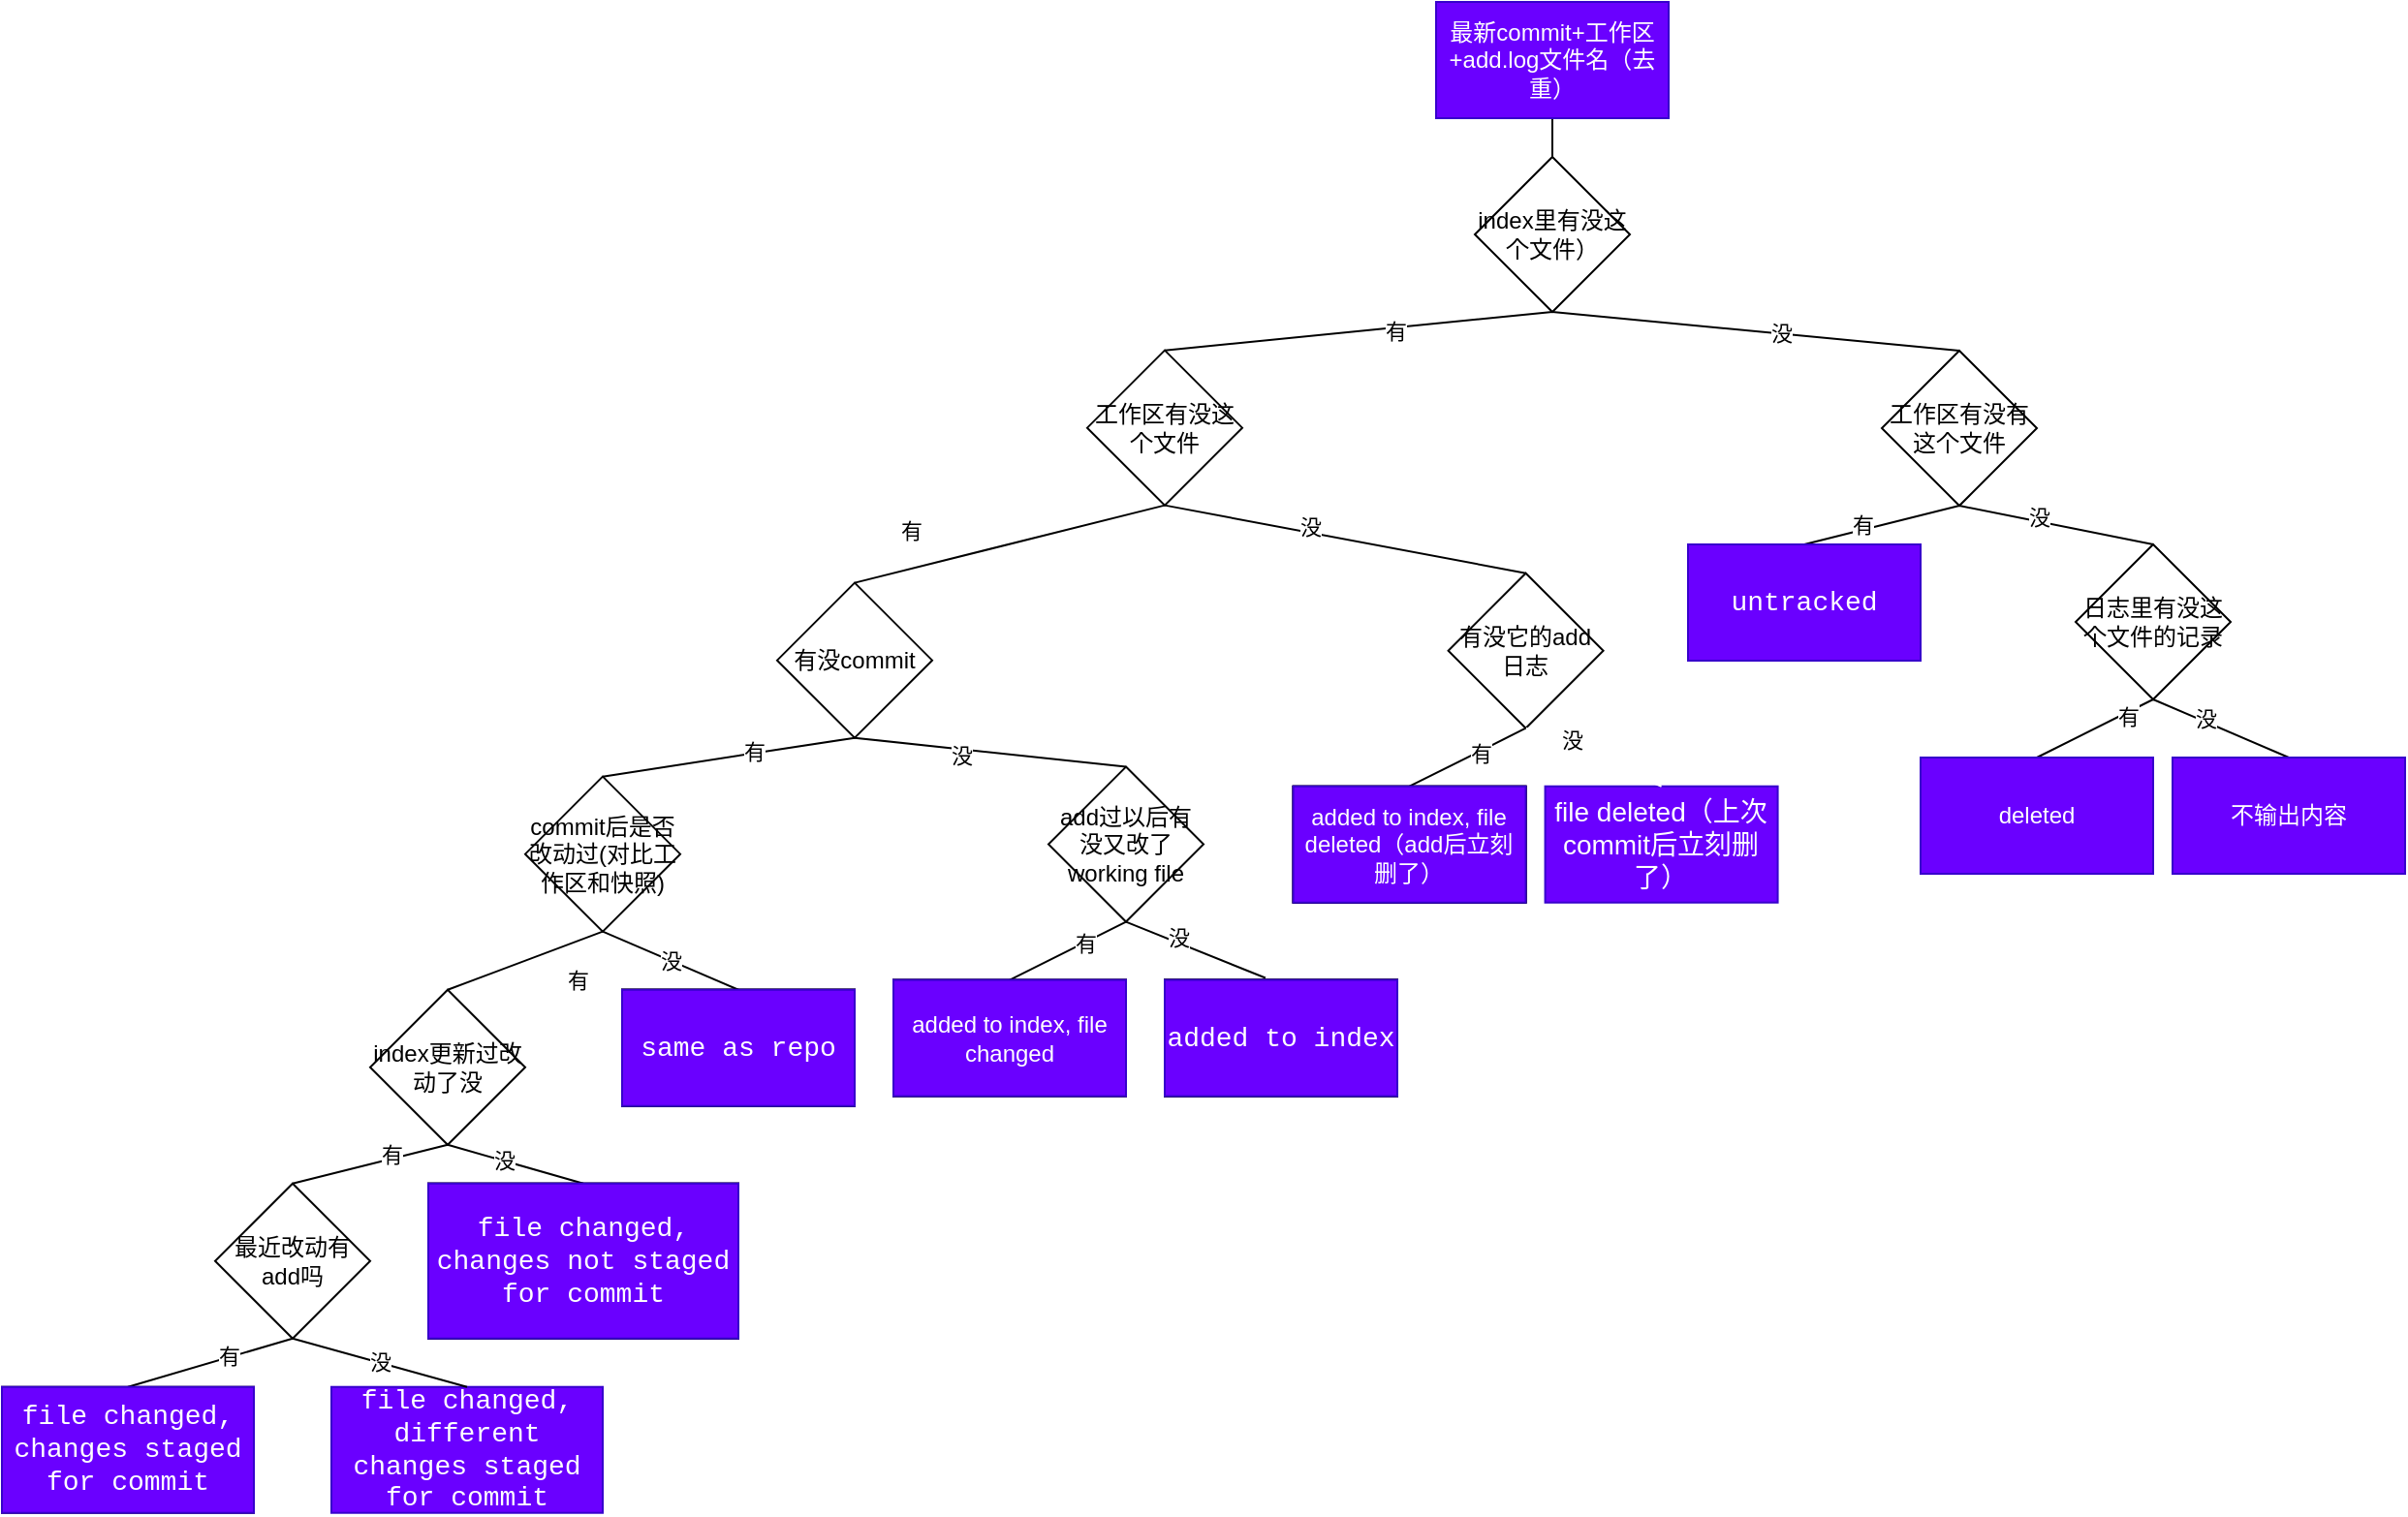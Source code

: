 <mxfile>
    <diagram id="s61S6bFw20cqYgtlLcB9" name="第 1 页">
        <mxGraphModel dx="2884" dy="917" grid="1" gridSize="10" guides="1" tooltips="1" connect="1" arrows="1" fold="1" page="1" pageScale="1" pageWidth="827" pageHeight="1169" math="0" shadow="0">
            <root>
                <mxCell id="0"/>
                <mxCell id="1" parent="0"/>
                <mxCell id="_C6vmUOKcX1XVLMZfnyP-1" value="最新commit+工作区+add.log文件名（去重）" style="rounded=0;whiteSpace=wrap;html=1;labelBackgroundColor=none;" parent="1" vertex="1">
                    <mxGeometry x="340" y="170" width="120" height="60" as="geometry"/>
                </mxCell>
                <mxCell id="_C6vmUOKcX1XVLMZfnyP-2" value="index里有没这个文件）" style="rhombus;whiteSpace=wrap;html=1;" parent="1" vertex="1">
                    <mxGeometry x="360" y="250" width="80" height="80" as="geometry"/>
                </mxCell>
                <mxCell id="_C6vmUOKcX1XVLMZfnyP-3" value="有没commit" style="rhombus;whiteSpace=wrap;html=1;" parent="1" vertex="1">
                    <mxGeometry y="469.82" width="80" height="80" as="geometry"/>
                </mxCell>
                <mxCell id="_C6vmUOKcX1XVLMZfnyP-4" value="&lt;font face=&quot;SFMono-Regular, Menlo, Monaco, Consolas, Liberation Mono, Courier New, monospace&quot; color=&quot;#212529&quot;&gt;&lt;span style=&quot;font-size: 14px;&quot;&gt;untracked&lt;/span&gt;&lt;/font&gt;" style="rounded=0;whiteSpace=wrap;html=1;" parent="1" vertex="1">
                    <mxGeometry x="470" y="450" width="120" height="60" as="geometry"/>
                </mxCell>
                <mxCell id="_C6vmUOKcX1XVLMZfnyP-8" value="&lt;span style=&quot;color: rgb(33, 37, 41); font-family: SFMono-Regular, Menlo, Monaco, Consolas, &amp;quot;Liberation Mono&amp;quot;, &amp;quot;Courier New&amp;quot;, monospace; font-size: 14px;&quot;&gt;added to index&lt;/span&gt;" style="rounded=0;whiteSpace=wrap;html=1;" parent="1" vertex="1">
                    <mxGeometry x="200" y="674.78" width="120" height="60" as="geometry"/>
                </mxCell>
                <mxCell id="_C6vmUOKcX1XVLMZfnyP-9" value="commit后是否改动过(对比工作区和快照)" style="rhombus;whiteSpace=wrap;html=1;" parent="1" vertex="1">
                    <mxGeometry x="-130" y="569.82" width="80" height="80" as="geometry"/>
                </mxCell>
                <mxCell id="_C6vmUOKcX1XVLMZfnyP-11" value="&lt;span style=&quot;color: rgb(33, 37, 41); font-family: SFMono-Regular, Menlo, Monaco, Consolas, &amp;quot;Liberation Mono&amp;quot;, &amp;quot;Courier New&amp;quot;, monospace; font-size: 14px;&quot;&gt;same as repo&lt;/span&gt;" style="rounded=0;whiteSpace=wrap;html=1;" parent="1" vertex="1">
                    <mxGeometry x="-80" y="679.86" width="120" height="60" as="geometry"/>
                </mxCell>
                <mxCell id="_C6vmUOKcX1XVLMZfnyP-16" value="" style="endArrow=none;html=1;rounded=0;entryX=0.5;entryY=1;entryDx=0;entryDy=0;exitX=0.5;exitY=0;exitDx=0;exitDy=0;" parent="1" source="_C6vmUOKcX1XVLMZfnyP-2" target="_C6vmUOKcX1XVLMZfnyP-1" edge="1">
                    <mxGeometry width="50" height="50" relative="1" as="geometry">
                        <mxPoint x="340" y="530" as="sourcePoint"/>
                        <mxPoint x="390" y="480" as="targetPoint"/>
                    </mxGeometry>
                </mxCell>
                <mxCell id="_C6vmUOKcX1XVLMZfnyP-17" value="" style="endArrow=none;html=1;rounded=0;exitX=0.5;exitY=1;exitDx=0;exitDy=0;entryX=0.5;entryY=0;entryDx=0;entryDy=0;" parent="1" source="_C6vmUOKcX1XVLMZfnyP-3" target="_C6vmUOKcX1XVLMZfnyP-9" edge="1">
                    <mxGeometry width="50" height="50" relative="1" as="geometry">
                        <mxPoint x="70" y="549.82" as="sourcePoint"/>
                        <mxPoint x="14" y="794.74" as="targetPoint"/>
                    </mxGeometry>
                </mxCell>
                <mxCell id="_C6vmUOKcX1XVLMZfnyP-53" value="有" style="edgeLabel;html=1;align=center;verticalAlign=middle;resizable=0;points=[];" parent="_C6vmUOKcX1XVLMZfnyP-17" vertex="1" connectable="0">
                    <mxGeometry x="-0.192" y="-1" relative="1" as="geometry">
                        <mxPoint as="offset"/>
                    </mxGeometry>
                </mxCell>
                <mxCell id="_C6vmUOKcX1XVLMZfnyP-20" value="index更新过改动了没" style="rhombus;whiteSpace=wrap;html=1;" parent="1" vertex="1">
                    <mxGeometry x="-210" y="679.86" width="80" height="80" as="geometry"/>
                </mxCell>
                <mxCell id="_C6vmUOKcX1XVLMZfnyP-22" value="&lt;span style=&quot;font-family: SFMono-Regular, Menlo, Monaco, Consolas, &amp;quot;Liberation Mono&amp;quot;, &amp;quot;Courier New&amp;quot;, monospace; font-size: 14px;&quot;&gt;file changed, changes not staged for commit&lt;/span&gt;" style="rounded=0;whiteSpace=wrap;html=1;fontColor=#FFFFFF;" parent="1" vertex="1">
                    <mxGeometry x="-180" y="779.86" width="160" height="80" as="geometry"/>
                </mxCell>
                <mxCell id="_C6vmUOKcX1XVLMZfnyP-26" value="最近改动有add吗" style="rhombus;whiteSpace=wrap;html=1;" parent="1" vertex="1">
                    <mxGeometry x="-290" y="779.86" width="80" height="80" as="geometry"/>
                </mxCell>
                <mxCell id="_C6vmUOKcX1XVLMZfnyP-27" value="&lt;span style=&quot;font-family: SFMono-Regular, Menlo, Monaco, Consolas, &amp;quot;Liberation Mono&amp;quot;, &amp;quot;Courier New&amp;quot;, monospace; font-size: 14px;&quot;&gt;file changed, changes staged for commit&lt;/span&gt;" style="rounded=0;whiteSpace=wrap;html=1;fontColor=#FFFFFF;" parent="1" vertex="1">
                    <mxGeometry x="-400" y="884.86" width="130" height="65" as="geometry"/>
                </mxCell>
                <mxCell id="_C6vmUOKcX1XVLMZfnyP-28" value="&lt;span style=&quot;font-family: SFMono-Regular, Menlo, Monaco, Consolas, &amp;quot;Liberation Mono&amp;quot;, &amp;quot;Courier New&amp;quot;, monospace; font-size: 14px; background-color: initial;&quot;&gt;file changed, different changes staged for commit&lt;/span&gt;" style="rounded=0;whiteSpace=wrap;html=1;fillColor=#6a00ff;strokeColor=#3700CC;fontColor=#ffffff;" parent="1" vertex="1">
                    <mxGeometry x="-230" y="884.86" width="140" height="65" as="geometry"/>
                </mxCell>
                <mxCell id="_C6vmUOKcX1XVLMZfnyP-31" value="工作区有没这个文件" style="rhombus;whiteSpace=wrap;html=1;" parent="1" vertex="1">
                    <mxGeometry x="160" y="349.82" width="80" height="80" as="geometry"/>
                </mxCell>
                <mxCell id="_C6vmUOKcX1XVLMZfnyP-32" value="&lt;span style=&quot;font-size: 14px&quot;&gt;&lt;font color=&quot;#ffffff&quot;&gt;file deleted（上次commit后立刻删了）&lt;/font&gt;&lt;/span&gt;" style="rounded=0;whiteSpace=wrap;html=1;fillColor=#6a00ff;fontColor=#ffffff;strokeColor=#3700CC;" parent="1" vertex="1">
                    <mxGeometry x="396.29" y="574.86" width="120" height="60" as="geometry"/>
                </mxCell>
                <mxCell id="_C6vmUOKcX1XVLMZfnyP-35" value="" style="endArrow=none;html=1;rounded=0;exitX=0.5;exitY=1;exitDx=0;exitDy=0;entryX=0.5;entryY=0;entryDx=0;entryDy=0;" parent="1" source="_C6vmUOKcX1XVLMZfnyP-31" target="_C6vmUOKcX1XVLMZfnyP-3" edge="1">
                    <mxGeometry width="50" height="50" relative="1" as="geometry">
                        <mxPoint x="420" y="609.82" as="sourcePoint"/>
                        <mxPoint x="470" y="559.82" as="targetPoint"/>
                    </mxGeometry>
                </mxCell>
                <mxCell id="_C6vmUOKcX1XVLMZfnyP-50" value="有" style="edgeLabel;html=1;align=center;verticalAlign=middle;resizable=0;points=[];" parent="_C6vmUOKcX1XVLMZfnyP-35" vertex="1" connectable="0">
                    <mxGeometry x="0.497" y="-3" relative="1" as="geometry">
                        <mxPoint x="-11" y="-14" as="offset"/>
                    </mxGeometry>
                </mxCell>
                <mxCell id="_C6vmUOKcX1XVLMZfnyP-37" value="deleted" style="rounded=0;whiteSpace=wrap;html=1;" parent="1" vertex="1">
                    <mxGeometry x="590" y="560" width="120" height="60" as="geometry"/>
                </mxCell>
                <mxCell id="_C6vmUOKcX1XVLMZfnyP-38" value="&lt;span style=&quot;&quot;&gt;工作区有没有这个文件&lt;/span&gt;" style="rhombus;whiteSpace=wrap;html=1;" parent="1" vertex="1">
                    <mxGeometry x="570" y="350" width="80" height="80" as="geometry"/>
                </mxCell>
                <mxCell id="_C6vmUOKcX1XVLMZfnyP-48" value="" style="endArrow=none;html=1;rounded=0;entryX=0.5;entryY=1;entryDx=0;entryDy=0;exitX=0.5;exitY=0;exitDx=0;exitDy=0;" parent="1" source="_C6vmUOKcX1XVLMZfnyP-60" target="_C6vmUOKcX1XVLMZfnyP-31" edge="1">
                    <mxGeometry width="50" height="50" relative="1" as="geometry">
                        <mxPoint x="170" y="624.82" as="sourcePoint"/>
                        <mxPoint x="180" y="429.82" as="targetPoint"/>
                    </mxGeometry>
                </mxCell>
                <mxCell id="_C6vmUOKcX1XVLMZfnyP-49" value="没" style="edgeLabel;html=1;align=center;verticalAlign=middle;resizable=0;points=[];" parent="_C6vmUOKcX1XVLMZfnyP-48" vertex="1" connectable="0">
                    <mxGeometry x="0.203" y="-3" relative="1" as="geometry">
                        <mxPoint as="offset"/>
                    </mxGeometry>
                </mxCell>
                <mxCell id="_C6vmUOKcX1XVLMZfnyP-51" value="added to index, file changed" style="rounded=0;whiteSpace=wrap;html=1;" parent="1" vertex="1">
                    <mxGeometry x="60" y="674.78" width="120" height="60" as="geometry"/>
                </mxCell>
                <mxCell id="_C6vmUOKcX1XVLMZfnyP-52" value="add过以后有没又改了working file" style="rhombus;whiteSpace=wrap;html=1;" parent="1" vertex="1">
                    <mxGeometry x="140" y="564.78" width="80" height="80" as="geometry"/>
                </mxCell>
                <mxCell id="_C6vmUOKcX1XVLMZfnyP-54" value="" style="endArrow=none;html=1;rounded=0;entryX=0.5;entryY=0;entryDx=0;entryDy=0;exitX=0.5;exitY=1;exitDx=0;exitDy=0;" parent="1" source="_C6vmUOKcX1XVLMZfnyP-3" target="_C6vmUOKcX1XVLMZfnyP-52" edge="1">
                    <mxGeometry width="50" height="50" relative="1" as="geometry">
                        <mxPoint x="70" y="549.82" as="sourcePoint"/>
                        <mxPoint x="230" y="579.78" as="targetPoint"/>
                    </mxGeometry>
                </mxCell>
                <mxCell id="_C6vmUOKcX1XVLMZfnyP-55" value="没" style="edgeLabel;html=1;align=center;verticalAlign=middle;resizable=0;points=[];" parent="_C6vmUOKcX1XVLMZfnyP-54" vertex="1" connectable="0">
                    <mxGeometry x="-0.22" y="-3" relative="1" as="geometry">
                        <mxPoint as="offset"/>
                    </mxGeometry>
                </mxCell>
                <mxCell id="_C6vmUOKcX1XVLMZfnyP-56" value="" style="endArrow=none;html=1;rounded=0;exitX=0.433;exitY=-0.017;exitDx=0;exitDy=0;exitPerimeter=0;entryX=0.5;entryY=1;entryDx=0;entryDy=0;" parent="1" source="_C6vmUOKcX1XVLMZfnyP-8" target="_C6vmUOKcX1XVLMZfnyP-52" edge="1">
                    <mxGeometry width="50" height="50" relative="1" as="geometry">
                        <mxPoint x="400" y="759.78" as="sourcePoint"/>
                        <mxPoint x="450" y="709.78" as="targetPoint"/>
                    </mxGeometry>
                </mxCell>
                <mxCell id="_C6vmUOKcX1XVLMZfnyP-57" value="没" style="edgeLabel;html=1;align=center;verticalAlign=middle;resizable=0;points=[];" parent="_C6vmUOKcX1XVLMZfnyP-56" vertex="1" connectable="0">
                    <mxGeometry x="0.29" y="-2" relative="1" as="geometry">
                        <mxPoint as="offset"/>
                    </mxGeometry>
                </mxCell>
                <mxCell id="_C6vmUOKcX1XVLMZfnyP-58" value="" style="endArrow=none;html=1;rounded=0;exitX=0.5;exitY=0;exitDx=0;exitDy=0;entryX=0.5;entryY=1;entryDx=0;entryDy=0;" parent="1" source="_C6vmUOKcX1XVLMZfnyP-51" target="_C6vmUOKcX1XVLMZfnyP-52" edge="1">
                    <mxGeometry width="50" height="50" relative="1" as="geometry">
                        <mxPoint x="440" y="709.78" as="sourcePoint"/>
                        <mxPoint x="490" y="659.78" as="targetPoint"/>
                    </mxGeometry>
                </mxCell>
                <mxCell id="_C6vmUOKcX1XVLMZfnyP-59" value="有" style="edgeLabel;html=1;align=center;verticalAlign=middle;resizable=0;points=[];" parent="_C6vmUOKcX1XVLMZfnyP-58" vertex="1" connectable="0">
                    <mxGeometry x="0.276" relative="1" as="geometry">
                        <mxPoint as="offset"/>
                    </mxGeometry>
                </mxCell>
                <mxCell id="_C6vmUOKcX1XVLMZfnyP-60" value="有没它的add日志" style="rhombus;whiteSpace=wrap;html=1;" parent="1" vertex="1">
                    <mxGeometry x="346.29" y="464.86" width="80" height="80" as="geometry"/>
                </mxCell>
                <mxCell id="_C6vmUOKcX1XVLMZfnyP-61" value="" style="endArrow=none;html=1;rounded=0;exitX=0.5;exitY=0;exitDx=0;exitDy=0;entryX=0.5;entryY=1;entryDx=0;entryDy=0;" parent="1" source="_C6vmUOKcX1XVLMZfnyP-31" target="_C6vmUOKcX1XVLMZfnyP-2" edge="1">
                    <mxGeometry width="50" height="50" relative="1" as="geometry">
                        <mxPoint x="270" y="360" as="sourcePoint"/>
                        <mxPoint x="330" y="400" as="targetPoint"/>
                    </mxGeometry>
                </mxCell>
                <mxCell id="_C6vmUOKcX1XVLMZfnyP-62" value="有" style="edgeLabel;html=1;align=center;verticalAlign=middle;resizable=0;points=[];" parent="_C6vmUOKcX1XVLMZfnyP-61" vertex="1" connectable="0">
                    <mxGeometry x="0.183" y="-2" relative="1" as="geometry">
                        <mxPoint as="offset"/>
                    </mxGeometry>
                </mxCell>
                <mxCell id="_C6vmUOKcX1XVLMZfnyP-63" value="" style="endArrow=none;html=1;rounded=0;exitX=0.5;exitY=1;exitDx=0;exitDy=0;entryX=0.5;entryY=0;entryDx=0;entryDy=0;" parent="1" source="_C6vmUOKcX1XVLMZfnyP-2" target="_C6vmUOKcX1XVLMZfnyP-38" edge="1">
                    <mxGeometry width="50" height="50" relative="1" as="geometry">
                        <mxPoint x="530" y="400" as="sourcePoint"/>
                        <mxPoint x="580" y="350" as="targetPoint"/>
                    </mxGeometry>
                </mxCell>
                <mxCell id="_C6vmUOKcX1XVLMZfnyP-64" value="没" style="edgeLabel;html=1;align=center;verticalAlign=middle;resizable=0;points=[];" parent="_C6vmUOKcX1XVLMZfnyP-63" vertex="1" connectable="0">
                    <mxGeometry x="0.125" relative="1" as="geometry">
                        <mxPoint as="offset"/>
                    </mxGeometry>
                </mxCell>
                <mxCell id="_C6vmUOKcX1XVLMZfnyP-67" value="" style="endArrow=none;html=1;rounded=0;entryX=0.5;entryY=1;entryDx=0;entryDy=0;exitX=0.5;exitY=0;exitDx=0;exitDy=0;" parent="1" source="_C6vmUOKcX1XVLMZfnyP-4" target="_C6vmUOKcX1XVLMZfnyP-38" edge="1">
                    <mxGeometry width="50" height="50" relative="1" as="geometry">
                        <mxPoint x="230" y="610" as="sourcePoint"/>
                        <mxPoint x="280" y="560" as="targetPoint"/>
                    </mxGeometry>
                </mxCell>
                <mxCell id="_C6vmUOKcX1XVLMZfnyP-77" value="有" style="edgeLabel;html=1;align=center;verticalAlign=middle;resizable=0;points=[];" parent="_C6vmUOKcX1XVLMZfnyP-67" vertex="1" connectable="0">
                    <mxGeometry x="-0.251" y="3" relative="1" as="geometry">
                        <mxPoint as="offset"/>
                    </mxGeometry>
                </mxCell>
                <mxCell id="_C6vmUOKcX1XVLMZfnyP-68" value="" style="endArrow=none;html=1;rounded=0;entryX=0.5;entryY=1;entryDx=0;entryDy=0;exitX=0.5;exitY=0;exitDx=0;exitDy=0;fillColor=#6a00ff;strokeColor=#FFFFFF;" parent="1" source="_C6vmUOKcX1XVLMZfnyP-32" target="_C6vmUOKcX1XVLMZfnyP-60" edge="1">
                    <mxGeometry width="50" height="50" relative="1" as="geometry">
                        <mxPoint x="256.29" y="679.86" as="sourcePoint"/>
                        <mxPoint x="306.29" y="629.86" as="targetPoint"/>
                    </mxGeometry>
                </mxCell>
                <mxCell id="_C6vmUOKcX1XVLMZfnyP-69" value="没" style="edgeLabel;html=1;align=center;verticalAlign=middle;resizable=0;points=[];" parent="_C6vmUOKcX1XVLMZfnyP-68" vertex="1" connectable="0">
                    <mxGeometry x="0.38" y="-4" relative="1" as="geometry">
                        <mxPoint as="offset"/>
                    </mxGeometry>
                </mxCell>
                <mxCell id="_C6vmUOKcX1XVLMZfnyP-70" value="" style="endArrow=none;html=1;rounded=0;exitX=0.5;exitY=0;exitDx=0;exitDy=0;entryX=0.5;entryY=1;entryDx=0;entryDy=0;" parent="1" source="_C6vmUOKcX1XVLMZfnyP-71" target="_C6vmUOKcX1XVLMZfnyP-60" edge="1">
                    <mxGeometry width="50" height="50" relative="1" as="geometry">
                        <mxPoint x="336.29" y="709.86" as="sourcePoint"/>
                        <mxPoint x="426.29" y="689.86" as="targetPoint"/>
                    </mxGeometry>
                </mxCell>
                <mxCell id="_C6vmUOKcX1XVLMZfnyP-72" value="有" style="edgeLabel;html=1;align=center;verticalAlign=middle;resizable=0;points=[];" parent="_C6vmUOKcX1XVLMZfnyP-70" vertex="1" connectable="0">
                    <mxGeometry x="0.195" y="-1" relative="1" as="geometry">
                        <mxPoint as="offset"/>
                    </mxGeometry>
                </mxCell>
                <mxCell id="_C6vmUOKcX1XVLMZfnyP-71" value="added to index, file deleted（add后立刻删了）" style="rounded=0;whiteSpace=wrap;html=1;" parent="1" vertex="1">
                    <mxGeometry x="266.29" y="574.86" width="120" height="60" as="geometry"/>
                </mxCell>
                <mxCell id="_C6vmUOKcX1XVLMZfnyP-73" value="" style="endArrow=none;html=1;rounded=0;entryX=0.5;entryY=1;entryDx=0;entryDy=0;exitX=0.5;exitY=0;exitDx=0;exitDy=0;" parent="1" source="_C6vmUOKcX1XVLMZfnyP-20" target="_C6vmUOKcX1XVLMZfnyP-9" edge="1">
                    <mxGeometry width="50" height="50" relative="1" as="geometry">
                        <mxPoint x="-156" y="864.74" as="sourcePoint"/>
                        <mxPoint x="-106" y="814.74" as="targetPoint"/>
                    </mxGeometry>
                </mxCell>
                <mxCell id="_C6vmUOKcX1XVLMZfnyP-74" value="有" style="edgeLabel;html=1;align=center;verticalAlign=middle;resizable=0;points=[];" parent="_C6vmUOKcX1XVLMZfnyP-73" vertex="1" connectable="0">
                    <mxGeometry x="0.46" y="-2" relative="1" as="geometry">
                        <mxPoint x="8" y="15" as="offset"/>
                    </mxGeometry>
                </mxCell>
                <mxCell id="_C6vmUOKcX1XVLMZfnyP-75" value="没" style="endArrow=none;html=1;rounded=0;exitX=0.5;exitY=1;exitDx=0;exitDy=0;entryX=0.5;entryY=0;entryDx=0;entryDy=0;" parent="1" source="_C6vmUOKcX1XVLMZfnyP-9" target="_C6vmUOKcX1XVLMZfnyP-11" edge="1">
                    <mxGeometry width="50" height="50" relative="1" as="geometry">
                        <mxPoint x="-160" y="672.3" as="sourcePoint"/>
                        <mxPoint x="44" y="877.22" as="targetPoint"/>
                    </mxGeometry>
                </mxCell>
                <mxCell id="_C6vmUOKcX1XVLMZfnyP-76" value="日志里有没这个文件的记录" style="rhombus;whiteSpace=wrap;html=1;" parent="1" vertex="1">
                    <mxGeometry x="670" y="450" width="80" height="80" as="geometry"/>
                </mxCell>
                <mxCell id="_C6vmUOKcX1XVLMZfnyP-78" value="" style="endArrow=none;html=1;rounded=0;exitX=0.5;exitY=0;exitDx=0;exitDy=0;entryX=0.5;entryY=1;entryDx=0;entryDy=0;" parent="1" source="_C6vmUOKcX1XVLMZfnyP-76" target="_C6vmUOKcX1XVLMZfnyP-38" edge="1">
                    <mxGeometry width="50" height="50" relative="1" as="geometry">
                        <mxPoint x="510" y="516.05" as="sourcePoint"/>
                        <mxPoint x="590" y="436.05" as="targetPoint"/>
                    </mxGeometry>
                </mxCell>
                <mxCell id="_C6vmUOKcX1XVLMZfnyP-79" value="没" style="edgeLabel;html=1;align=center;verticalAlign=middle;resizable=0;points=[];" parent="_C6vmUOKcX1XVLMZfnyP-78" vertex="1" connectable="0">
                    <mxGeometry x="0.197" y="-2" relative="1" as="geometry">
                        <mxPoint as="offset"/>
                    </mxGeometry>
                </mxCell>
                <mxCell id="_C6vmUOKcX1XVLMZfnyP-80" value="不输出内容" style="rounded=0;whiteSpace=wrap;html=1;" parent="1" vertex="1">
                    <mxGeometry x="720" y="560" width="120" height="60" as="geometry"/>
                </mxCell>
                <object label="" id="_C6vmUOKcX1XVLMZfnyP-81">
                    <mxCell style="endArrow=none;html=1;rounded=0;entryX=0.5;entryY=1;entryDx=0;entryDy=0;exitX=0.5;exitY=0;exitDx=0;exitDy=0;" parent="1" source="_C6vmUOKcX1XVLMZfnyP-37" target="_C6vmUOKcX1XVLMZfnyP-76" edge="1">
                        <mxGeometry width="50" height="50" relative="1" as="geometry">
                            <mxPoint x="650" y="610" as="sourcePoint"/>
                            <mxPoint x="700" y="560" as="targetPoint"/>
                        </mxGeometry>
                    </mxCell>
                </object>
                <mxCell id="_C6vmUOKcX1XVLMZfnyP-82" value="有" style="edgeLabel;html=1;align=center;verticalAlign=middle;resizable=0;points=[];" parent="_C6vmUOKcX1XVLMZfnyP-81" vertex="1" connectable="0">
                    <mxGeometry x="0.519" y="-2" relative="1" as="geometry">
                        <mxPoint as="offset"/>
                    </mxGeometry>
                </mxCell>
                <mxCell id="_C6vmUOKcX1XVLMZfnyP-83" value="" style="endArrow=none;html=1;rounded=0;entryX=0.5;entryY=0;entryDx=0;entryDy=0;exitX=0.5;exitY=1;exitDx=0;exitDy=0;" parent="1" source="_C6vmUOKcX1XVLMZfnyP-76" target="_C6vmUOKcX1XVLMZfnyP-80" edge="1">
                    <mxGeometry width="50" height="50" relative="1" as="geometry">
                        <mxPoint x="320" y="420" as="sourcePoint"/>
                        <mxPoint x="370" y="370" as="targetPoint"/>
                    </mxGeometry>
                </mxCell>
                <mxCell id="_C6vmUOKcX1XVLMZfnyP-84" value="没" style="edgeLabel;html=1;align=center;verticalAlign=middle;resizable=0;points=[];" parent="_C6vmUOKcX1XVLMZfnyP-83" vertex="1" connectable="0">
                    <mxGeometry x="0.267" y="-3" relative="1" as="geometry">
                        <mxPoint x="-16" y="-12" as="offset"/>
                    </mxGeometry>
                </mxCell>
                <mxCell id="_C6vmUOKcX1XVLMZfnyP-89" value="" style="endArrow=none;html=1;rounded=0;entryX=0.5;entryY=1;entryDx=0;entryDy=0;exitX=0.5;exitY=0;exitDx=0;exitDy=0;" parent="1" source="_C6vmUOKcX1XVLMZfnyP-22" target="_C6vmUOKcX1XVLMZfnyP-20" edge="1">
                    <mxGeometry width="50" height="50" relative="1" as="geometry">
                        <mxPoint x="-316" y="724.82" as="sourcePoint"/>
                        <mxPoint x="-266" y="674.82" as="targetPoint"/>
                    </mxGeometry>
                </mxCell>
                <mxCell id="_C6vmUOKcX1XVLMZfnyP-90" value="没" style="edgeLabel;html=1;align=center;verticalAlign=middle;resizable=0;points=[];" parent="_C6vmUOKcX1XVLMZfnyP-89" vertex="1" connectable="0">
                    <mxGeometry x="0.183" relative="1" as="geometry">
                        <mxPoint as="offset"/>
                    </mxGeometry>
                </mxCell>
                <mxCell id="_C6vmUOKcX1XVLMZfnyP-91" value="" style="endArrow=none;html=1;rounded=0;entryX=0.5;entryY=1;entryDx=0;entryDy=0;exitX=0.5;exitY=0;exitDx=0;exitDy=0;" parent="1" source="_C6vmUOKcX1XVLMZfnyP-26" target="_C6vmUOKcX1XVLMZfnyP-20" edge="1">
                    <mxGeometry width="50" height="50" relative="1" as="geometry">
                        <mxPoint x="-286" y="784.82" as="sourcePoint"/>
                        <mxPoint x="-236" y="734.82" as="targetPoint"/>
                    </mxGeometry>
                </mxCell>
                <mxCell id="_C6vmUOKcX1XVLMZfnyP-92" value="有" style="edgeLabel;html=1;align=center;verticalAlign=middle;resizable=0;points=[];" parent="_C6vmUOKcX1XVLMZfnyP-91" vertex="1" connectable="0">
                    <mxGeometry x="0.268" y="2" relative="1" as="geometry">
                        <mxPoint as="offset"/>
                    </mxGeometry>
                </mxCell>
                <mxCell id="_C6vmUOKcX1XVLMZfnyP-93" value="" style="endArrow=none;html=1;rounded=0;entryX=0.5;entryY=1;entryDx=0;entryDy=0;exitX=0.5;exitY=0;exitDx=0;exitDy=0;" parent="1" source="_C6vmUOKcX1XVLMZfnyP-27" target="_C6vmUOKcX1XVLMZfnyP-26" edge="1">
                    <mxGeometry width="50" height="50" relative="1" as="geometry">
                        <mxPoint x="-294" y="884.86" as="sourcePoint"/>
                        <mxPoint x="-229" y="859.86" as="targetPoint"/>
                    </mxGeometry>
                </mxCell>
                <mxCell id="_C6vmUOKcX1XVLMZfnyP-94" value="有" style="edgeLabel;html=1;align=center;verticalAlign=middle;resizable=0;points=[];" parent="_C6vmUOKcX1XVLMZfnyP-93" vertex="1" connectable="0">
                    <mxGeometry x="0.228" y="1" relative="1" as="geometry">
                        <mxPoint as="offset"/>
                    </mxGeometry>
                </mxCell>
                <mxCell id="_C6vmUOKcX1XVLMZfnyP-95" value="没" style="endArrow=none;html=1;rounded=0;entryX=0.5;entryY=1;entryDx=0;entryDy=0;exitX=0.5;exitY=0;exitDx=0;exitDy=0;" parent="1" source="_C6vmUOKcX1XVLMZfnyP-28" target="_C6vmUOKcX1XVLMZfnyP-26" edge="1">
                    <mxGeometry width="50" height="50" relative="1" as="geometry">
                        <mxPoint x="-486" y="704.82" as="sourcePoint"/>
                        <mxPoint x="-436" y="654.82" as="targetPoint"/>
                    </mxGeometry>
                </mxCell>
                <mxCell id="2" value="&lt;font face=&quot;SFMono-Regular, Menlo, Monaco, Consolas, Liberation Mono, Courier New, monospace&quot;&gt;&lt;span style=&quot;font-size: 14px;&quot;&gt;untracked&lt;/span&gt;&lt;/font&gt;" style="rounded=0;whiteSpace=wrap;html=1;fontColor=#FFFFFF;" vertex="1" parent="1">
                    <mxGeometry x="470" y="450" width="120" height="60" as="geometry"/>
                </mxCell>
                <mxCell id="3" value="&lt;span style=&quot;font-family: SFMono-Regular, Menlo, Monaco, Consolas, &amp;quot;Liberation Mono&amp;quot;, &amp;quot;Courier New&amp;quot;, monospace; font-size: 14px;&quot;&gt;added to index&lt;/span&gt;" style="rounded=0;whiteSpace=wrap;html=1;fontColor=#FFFFFF;" vertex="1" parent="1">
                    <mxGeometry x="200" y="674.78" width="120" height="60" as="geometry"/>
                </mxCell>
                <mxCell id="4" value="&lt;span style=&quot;font-family: SFMono-Regular, Menlo, Monaco, Consolas, &amp;quot;Liberation Mono&amp;quot;, &amp;quot;Courier New&amp;quot;, monospace; font-size: 14px;&quot;&gt;same as repo&lt;/span&gt;" style="rounded=0;whiteSpace=wrap;html=1;fontColor=#FFFFFF;" vertex="1" parent="1">
                    <mxGeometry x="-80" y="679.86" width="120" height="60" as="geometry"/>
                </mxCell>
                <mxCell id="5" value="最新commit+工作区+add.log文件名（去重）" style="rounded=0;whiteSpace=wrap;html=1;labelBackgroundColor=none;" vertex="1" parent="1">
                    <mxGeometry x="340" y="170" width="120" height="60" as="geometry"/>
                </mxCell>
                <mxCell id="6" value="&lt;font face=&quot;SFMono-Regular, Menlo, Monaco, Consolas, Liberation Mono, Courier New, monospace&quot;&gt;&lt;span style=&quot;font-size: 14px;&quot;&gt;untracked&lt;/span&gt;&lt;/font&gt;" style="rounded=0;whiteSpace=wrap;html=1;fontColor=#FFFFFF;" vertex="1" parent="1">
                    <mxGeometry x="470" y="450" width="120" height="60" as="geometry"/>
                </mxCell>
                <mxCell id="7" value="deleted" style="rounded=0;whiteSpace=wrap;html=1;" vertex="1" parent="1">
                    <mxGeometry x="590" y="560" width="120" height="60" as="geometry"/>
                </mxCell>
                <mxCell id="8" value="不输出内容" style="rounded=0;whiteSpace=wrap;html=1;" vertex="1" parent="1">
                    <mxGeometry x="720" y="560" width="120" height="60" as="geometry"/>
                </mxCell>
                <mxCell id="9" value="最新commit+工作区+add.log文件名（去重）" style="rounded=0;whiteSpace=wrap;html=1;labelBackgroundColor=none;" vertex="1" parent="1">
                    <mxGeometry x="340" y="170" width="120" height="60" as="geometry"/>
                </mxCell>
                <mxCell id="10" value="&lt;font face=&quot;SFMono-Regular, Menlo, Monaco, Consolas, Liberation Mono, Courier New, monospace&quot;&gt;&lt;span style=&quot;font-size: 14px;&quot;&gt;untracked&lt;/span&gt;&lt;/font&gt;" style="rounded=0;whiteSpace=wrap;html=1;fontColor=#FFFFFF;" vertex="1" parent="1">
                    <mxGeometry x="470" y="450" width="120" height="60" as="geometry"/>
                </mxCell>
                <mxCell id="11" value="deleted" style="rounded=0;whiteSpace=wrap;html=1;" vertex="1" parent="1">
                    <mxGeometry x="590" y="560" width="120" height="60" as="geometry"/>
                </mxCell>
                <mxCell id="12" value="不输出内容" style="rounded=0;whiteSpace=wrap;html=1;" vertex="1" parent="1">
                    <mxGeometry x="720" y="560" width="120" height="60" as="geometry"/>
                </mxCell>
                <mxCell id="13" value="added to index, file deleted（add后立刻删了）" style="rounded=0;whiteSpace=wrap;html=1;" vertex="1" parent="1">
                    <mxGeometry x="266.29" y="574.86" width="120" height="60" as="geometry"/>
                </mxCell>
                <mxCell id="14" value="added to index, file changed" style="rounded=0;whiteSpace=wrap;html=1;" vertex="1" parent="1">
                    <mxGeometry x="60" y="674.78" width="120" height="60" as="geometry"/>
                </mxCell>
                <mxCell id="15" value="&lt;span style=&quot;font-family: SFMono-Regular, Menlo, Monaco, Consolas, &amp;quot;Liberation Mono&amp;quot;, &amp;quot;Courier New&amp;quot;, monospace; font-size: 14px;&quot;&gt;added to index&lt;/span&gt;" style="rounded=0;whiteSpace=wrap;html=1;fontColor=#FFFFFF;" vertex="1" parent="1">
                    <mxGeometry x="200" y="674.78" width="120" height="60" as="geometry"/>
                </mxCell>
                <mxCell id="16" value="&lt;span style=&quot;font-family: SFMono-Regular, Menlo, Monaco, Consolas, &amp;quot;Liberation Mono&amp;quot;, &amp;quot;Courier New&amp;quot;, monospace; font-size: 14px;&quot;&gt;same as repo&lt;/span&gt;" style="rounded=0;whiteSpace=wrap;html=1;fontColor=#FFFFFF;" vertex="1" parent="1">
                    <mxGeometry x="-80" y="679.86" width="120" height="60" as="geometry"/>
                </mxCell>
                <mxCell id="17" value="&lt;span style=&quot;font-family: SFMono-Regular, Menlo, Monaco, Consolas, &amp;quot;Liberation Mono&amp;quot;, &amp;quot;Courier New&amp;quot;, monospace; font-size: 14px;&quot;&gt;file changed, changes not staged for commit&lt;/span&gt;" style="rounded=0;whiteSpace=wrap;html=1;fontColor=#FFFFFF;" vertex="1" parent="1">
                    <mxGeometry x="-180" y="779.86" width="160" height="80" as="geometry"/>
                </mxCell>
                <mxCell id="18" value="最新commit+工作区+add.log文件名（去重）" style="rounded=0;whiteSpace=wrap;html=1;labelBackgroundColor=none;fillColor=#6a00ff;strokeColor=#3700CC;fontColor=#ffffff;" vertex="1" parent="1">
                    <mxGeometry x="340" y="170" width="120" height="60" as="geometry"/>
                </mxCell>
                <mxCell id="19" value="&lt;font face=&quot;SFMono-Regular, Menlo, Monaco, Consolas, Liberation Mono, Courier New, monospace&quot;&gt;&lt;span style=&quot;font-size: 14px;&quot;&gt;untracked&lt;/span&gt;&lt;/font&gt;" style="rounded=0;whiteSpace=wrap;html=1;fillColor=#6a00ff;strokeColor=#3700CC;fontColor=#ffffff;" vertex="1" parent="1">
                    <mxGeometry x="470" y="450" width="120" height="60" as="geometry"/>
                </mxCell>
                <mxCell id="20" value="deleted" style="rounded=0;whiteSpace=wrap;html=1;fillColor=#6a00ff;strokeColor=#3700CC;fontColor=#ffffff;" vertex="1" parent="1">
                    <mxGeometry x="590" y="560" width="120" height="60" as="geometry"/>
                </mxCell>
                <mxCell id="21" value="不输出内容" style="rounded=0;whiteSpace=wrap;html=1;fillColor=#6a00ff;strokeColor=#3700CC;fontColor=#ffffff;" vertex="1" parent="1">
                    <mxGeometry x="720" y="560" width="120" height="60" as="geometry"/>
                </mxCell>
                <mxCell id="22" value="added to index, file deleted（add后立刻删了）" style="rounded=0;whiteSpace=wrap;html=1;fillColor=#6a00ff;strokeColor=#3700CC;fontColor=#ffffff;" vertex="1" parent="1">
                    <mxGeometry x="266.29" y="574.86" width="120" height="60" as="geometry"/>
                </mxCell>
                <mxCell id="23" value="added to index, file changed" style="rounded=0;whiteSpace=wrap;html=1;fillColor=#6a00ff;strokeColor=#3700CC;fontColor=#ffffff;" vertex="1" parent="1">
                    <mxGeometry x="60" y="674.78" width="120" height="60" as="geometry"/>
                </mxCell>
                <mxCell id="24" value="&lt;span style=&quot;font-family: SFMono-Regular, Menlo, Monaco, Consolas, &amp;quot;Liberation Mono&amp;quot;, &amp;quot;Courier New&amp;quot;, monospace; font-size: 14px;&quot;&gt;added to index&lt;/span&gt;" style="rounded=0;whiteSpace=wrap;html=1;fillColor=#6a00ff;strokeColor=#3700CC;fontColor=#ffffff;" vertex="1" parent="1">
                    <mxGeometry x="200" y="674.78" width="120" height="60" as="geometry"/>
                </mxCell>
                <mxCell id="25" value="&lt;span style=&quot;font-family: SFMono-Regular, Menlo, Monaco, Consolas, &amp;quot;Liberation Mono&amp;quot;, &amp;quot;Courier New&amp;quot;, monospace; font-size: 14px;&quot;&gt;same as repo&lt;/span&gt;" style="rounded=0;whiteSpace=wrap;html=1;fillColor=#6a00ff;strokeColor=#3700CC;fontColor=#ffffff;" vertex="1" parent="1">
                    <mxGeometry x="-80" y="679.86" width="120" height="60" as="geometry"/>
                </mxCell>
                <mxCell id="26" value="&lt;span style=&quot;font-family: SFMono-Regular, Menlo, Monaco, Consolas, &amp;quot;Liberation Mono&amp;quot;, &amp;quot;Courier New&amp;quot;, monospace; font-size: 14px;&quot;&gt;file changed, changes not staged for commit&lt;/span&gt;" style="rounded=0;whiteSpace=wrap;html=1;fillColor=#6a00ff;strokeColor=#3700CC;fontColor=#ffffff;" vertex="1" parent="1">
                    <mxGeometry x="-180" y="779.86" width="160" height="80" as="geometry"/>
                </mxCell>
                <mxCell id="27" value="&lt;span style=&quot;font-family: SFMono-Regular, Menlo, Monaco, Consolas, &amp;quot;Liberation Mono&amp;quot;, &amp;quot;Courier New&amp;quot;, monospace; font-size: 14px;&quot;&gt;file changed, changes staged for commit&lt;/span&gt;" style="rounded=0;whiteSpace=wrap;html=1;fillColor=#6a00ff;strokeColor=#3700CC;fontColor=#ffffff;" vertex="1" parent="1">
                    <mxGeometry x="-400" y="884.86" width="130" height="65" as="geometry"/>
                </mxCell>
            </root>
        </mxGraphModel>
    </diagram>
</mxfile>